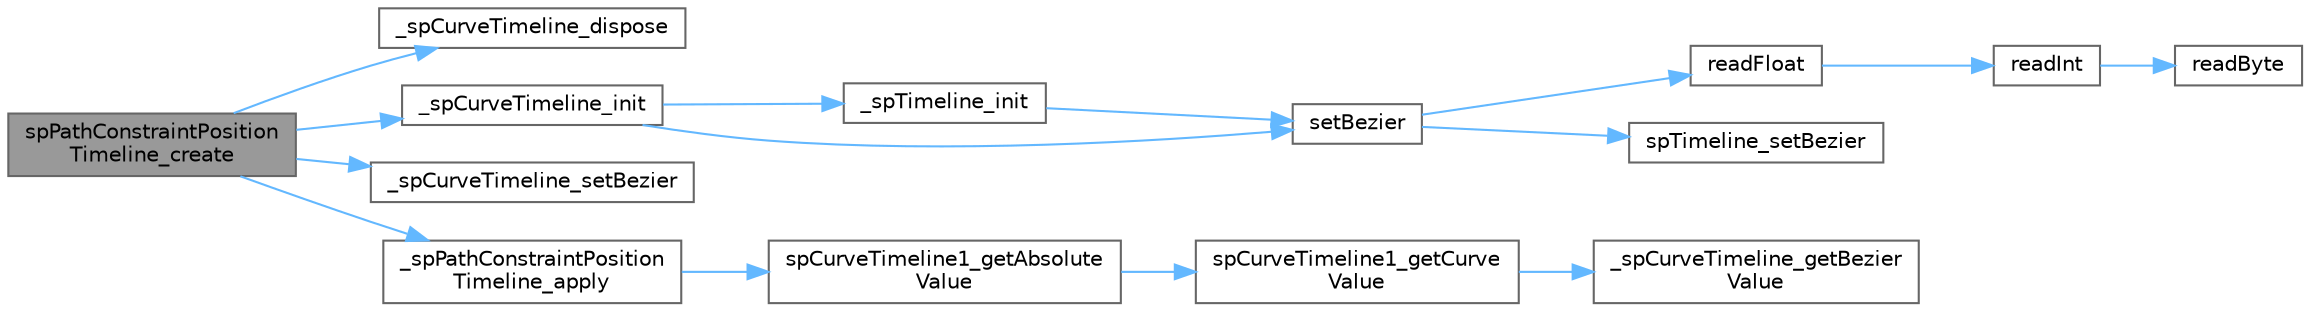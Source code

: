 digraph "spPathConstraintPositionTimeline_create"
{
 // LATEX_PDF_SIZE
  bgcolor="transparent";
  edge [fontname=Helvetica,fontsize=10,labelfontname=Helvetica,labelfontsize=10];
  node [fontname=Helvetica,fontsize=10,shape=box,height=0.2,width=0.4];
  rankdir="LR";
  Node1 [id="Node000001",label="spPathConstraintPosition\lTimeline_create",height=0.2,width=0.4,color="gray40", fillcolor="grey60", style="filled", fontcolor="black",tooltip=" "];
  Node1 -> Node2 [id="edge15_Node000001_Node000002",color="steelblue1",style="solid",tooltip=" "];
  Node2 [id="Node000002",label="_spCurveTimeline_dispose",height=0.2,width=0.4,color="grey40", fillcolor="white", style="filled",URL="$_animation_8c.html#aa1763bc98439ed636ba359365cd685f2",tooltip=" "];
  Node1 -> Node3 [id="edge16_Node000001_Node000003",color="steelblue1",style="solid",tooltip=" "];
  Node3 [id="Node000003",label="_spCurveTimeline_init",height=0.2,width=0.4,color="grey40", fillcolor="white", style="filled",URL="$_animation_8c.html#a11df3abc141175c50c160dd8e971ad47",tooltip=" "];
  Node3 -> Node4 [id="edge17_Node000003_Node000004",color="steelblue1",style="solid",tooltip=" "];
  Node4 [id="Node000004",label="_spTimeline_init",height=0.2,width=0.4,color="grey40", fillcolor="white", style="filled",URL="$_animation_8c.html#a5fd26405e9bfc35609c7c1c464d0b4d6",tooltip=" "];
  Node4 -> Node5 [id="edge18_Node000004_Node000005",color="steelblue1",style="solid",tooltip=" "];
  Node5 [id="Node000005",label="setBezier",height=0.2,width=0.4,color="grey40", fillcolor="white", style="filled",URL="$_skeleton_binary_8c.html#af19b5e951dd278d92333c683937e55ec",tooltip=" "];
  Node5 -> Node6 [id="edge19_Node000005_Node000006",color="steelblue1",style="solid",tooltip=" "];
  Node6 [id="Node000006",label="readFloat",height=0.2,width=0.4,color="grey40", fillcolor="white", style="filled",URL="$_skeleton_binary_8c.html#aa6af44927256d57da88cc98bb6853d19",tooltip=" "];
  Node6 -> Node7 [id="edge20_Node000006_Node000007",color="steelblue1",style="solid",tooltip=" "];
  Node7 [id="Node000007",label="readInt",height=0.2,width=0.4,color="grey40", fillcolor="white", style="filled",URL="$_skeleton_binary_8c.html#a9981bc921125b44941d74f0aec2e8c5a",tooltip=" "];
  Node7 -> Node8 [id="edge21_Node000007_Node000008",color="steelblue1",style="solid",tooltip=" "];
  Node8 [id="Node000008",label="readByte",height=0.2,width=0.4,color="grey40", fillcolor="white", style="filled",URL="$_skeleton_binary_8c.html#a3305c7afe5c82312ee18c6de6ade70be",tooltip=" "];
  Node5 -> Node9 [id="edge22_Node000005_Node000009",color="steelblue1",style="solid",tooltip=" "];
  Node9 [id="Node000009",label="spTimeline_setBezier",height=0.2,width=0.4,color="grey40", fillcolor="white", style="filled",URL="$_animation_8c.html#a3d145e8d83581adb1747a250a2cdd29d",tooltip=" "];
  Node3 -> Node5 [id="edge23_Node000003_Node000005",color="steelblue1",style="solid",tooltip=" "];
  Node1 -> Node10 [id="edge24_Node000001_Node000010",color="steelblue1",style="solid",tooltip=" "];
  Node10 [id="Node000010",label="_spCurveTimeline_setBezier",height=0.2,width=0.4,color="grey40", fillcolor="white", style="filled",URL="$_animation_8c.html#a093ee242a69387fbc7d96c328be5624a",tooltip=" "];
  Node1 -> Node11 [id="edge25_Node000001_Node000011",color="steelblue1",style="solid",tooltip=" "];
  Node11 [id="Node000011",label="_spPathConstraintPosition\lTimeline_apply",height=0.2,width=0.4,color="grey40", fillcolor="white", style="filled",URL="$_animation_8c.html#a8fc2d2459797153c2cbfc8297ce6e354",tooltip=" "];
  Node11 -> Node12 [id="edge26_Node000011_Node000012",color="steelblue1",style="solid",tooltip=" "];
  Node12 [id="Node000012",label="spCurveTimeline1_getAbsolute\lValue",height=0.2,width=0.4,color="grey40", fillcolor="white", style="filled",URL="$_animation_8c.html#a5bfa31fe09eeebb1fd8eb8a02a7a2300",tooltip=" "];
  Node12 -> Node13 [id="edge27_Node000012_Node000013",color="steelblue1",style="solid",tooltip=" "];
  Node13 [id="Node000013",label="spCurveTimeline1_getCurve\lValue",height=0.2,width=0.4,color="grey40", fillcolor="white", style="filled",URL="$_animation_8c.html#a4e4a14b27ebe53c22db8245b743cfa73",tooltip=" "];
  Node13 -> Node14 [id="edge28_Node000013_Node000014",color="steelblue1",style="solid",tooltip=" "];
  Node14 [id="Node000014",label="_spCurveTimeline_getBezier\lValue",height=0.2,width=0.4,color="grey40", fillcolor="white", style="filled",URL="$_animation_8c.html#af033f0bcbb454d240222964ff215b6a8",tooltip=" "];
}
